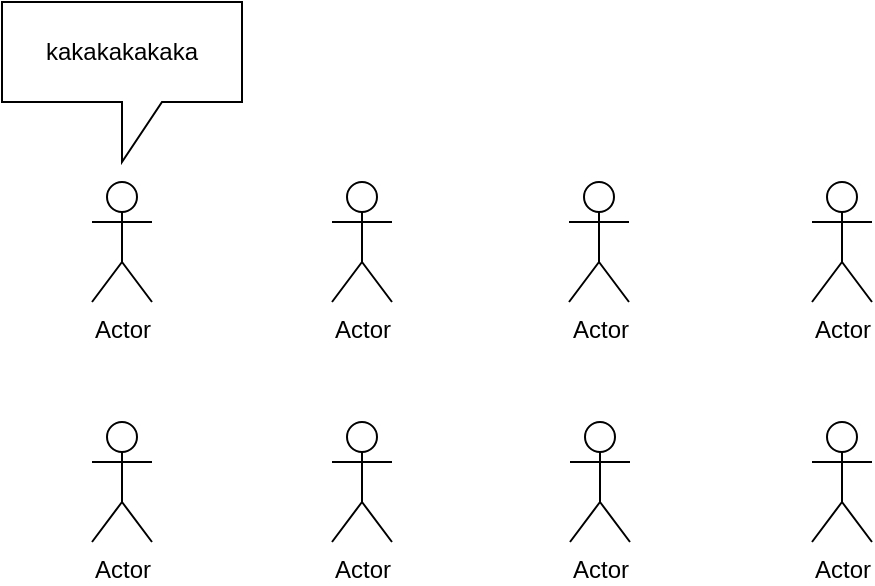 <mxfile version="14.9.3" type="github">
  <diagram id="JCgLeaFZmqMdPBZk2EdI" name="Page-1">
    <mxGraphModel dx="1415" dy="762" grid="1" gridSize="10" guides="1" tooltips="1" connect="1" arrows="1" fold="1" page="1" pageScale="1" pageWidth="827" pageHeight="1169" math="0" shadow="0">
      <root>
        <mxCell id="0" />
        <mxCell id="1" parent="0" />
        <mxCell id="0a2841MMsjPMxHkV8bpe-1" value="Actor" style="shape=umlActor;verticalLabelPosition=bottom;verticalAlign=top;html=1;outlineConnect=0;" vertex="1" parent="1">
          <mxGeometry x="160" y="120" width="30" height="60" as="geometry" />
        </mxCell>
        <mxCell id="0a2841MMsjPMxHkV8bpe-2" value="Actor" style="shape=umlActor;verticalLabelPosition=bottom;verticalAlign=top;html=1;outlineConnect=0;" vertex="1" parent="1">
          <mxGeometry x="280" y="120" width="30" height="60" as="geometry" />
        </mxCell>
        <mxCell id="0a2841MMsjPMxHkV8bpe-3" value="Actor" style="shape=umlActor;verticalLabelPosition=bottom;verticalAlign=top;html=1;outlineConnect=0;" vertex="1" parent="1">
          <mxGeometry x="160" y="240" width="30" height="60" as="geometry" />
        </mxCell>
        <mxCell id="0a2841MMsjPMxHkV8bpe-4" value="Actor" style="shape=umlActor;verticalLabelPosition=bottom;verticalAlign=top;html=1;outlineConnect=0;" vertex="1" parent="1">
          <mxGeometry x="280" y="240" width="30" height="60" as="geometry" />
        </mxCell>
        <mxCell id="0a2841MMsjPMxHkV8bpe-5" value="Actor" style="shape=umlActor;verticalLabelPosition=bottom;verticalAlign=top;html=1;outlineConnect=0;" vertex="1" parent="1">
          <mxGeometry x="398.5" y="120" width="30" height="60" as="geometry" />
        </mxCell>
        <mxCell id="0a2841MMsjPMxHkV8bpe-6" value="Actor" style="shape=umlActor;verticalLabelPosition=bottom;verticalAlign=top;html=1;outlineConnect=0;" vertex="1" parent="1">
          <mxGeometry x="399" y="240" width="30" height="60" as="geometry" />
        </mxCell>
        <mxCell id="0a2841MMsjPMxHkV8bpe-7" value="Actor" style="shape=umlActor;verticalLabelPosition=bottom;verticalAlign=top;html=1;outlineConnect=0;" vertex="1" parent="1">
          <mxGeometry x="520" y="120" width="30" height="60" as="geometry" />
        </mxCell>
        <mxCell id="0a2841MMsjPMxHkV8bpe-8" value="Actor" style="shape=umlActor;verticalLabelPosition=bottom;verticalAlign=top;html=1;outlineConnect=0;" vertex="1" parent="1">
          <mxGeometry x="520" y="240" width="30" height="60" as="geometry" />
        </mxCell>
        <mxCell id="0a2841MMsjPMxHkV8bpe-9" value="kakakakakaka" style="shape=callout;whiteSpace=wrap;html=1;perimeter=calloutPerimeter;" vertex="1" parent="1">
          <mxGeometry x="115" y="30" width="120" height="80" as="geometry" />
        </mxCell>
      </root>
    </mxGraphModel>
  </diagram>
</mxfile>

